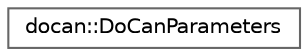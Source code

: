 digraph "Graphical Class Hierarchy"
{
 // LATEX_PDF_SIZE
  bgcolor="transparent";
  edge [fontname=Helvetica,fontsize=10,labelfontname=Helvetica,labelfontsize=10];
  node [fontname=Helvetica,fontsize=10,shape=box,height=0.2,width=0.4];
  rankdir="LR";
  Node0 [id="Node000000",label="docan::DoCanParameters",height=0.2,width=0.4,color="grey40", fillcolor="white", style="filled",URL="$d0/d5c/classdocan_1_1DoCanParameters.html",tooltip=" "];
}

